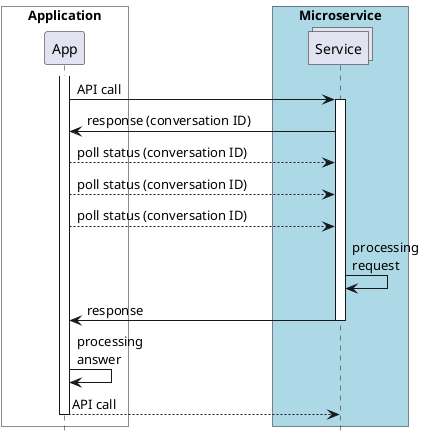 @startuml

 


participant App order 1
collections Service order 99

box "       Application       " #White
	participant App 

end box

box "       Microservice       " #LightBlue
	participant Service
end box

hide footbox

activate App

App -> Service: API call
activate Service


Service -> App: response (conversation ID)

App --> Service: poll status (conversation ID)
App --> Service: poll status (conversation ID)
App --> Service: poll status (conversation ID)

Service -> Service: processing \nrequest
Service -> App: response
deactivate Service



App -> App: processing \nanswer


App --> Service: API call

deactivate App

@enduml
